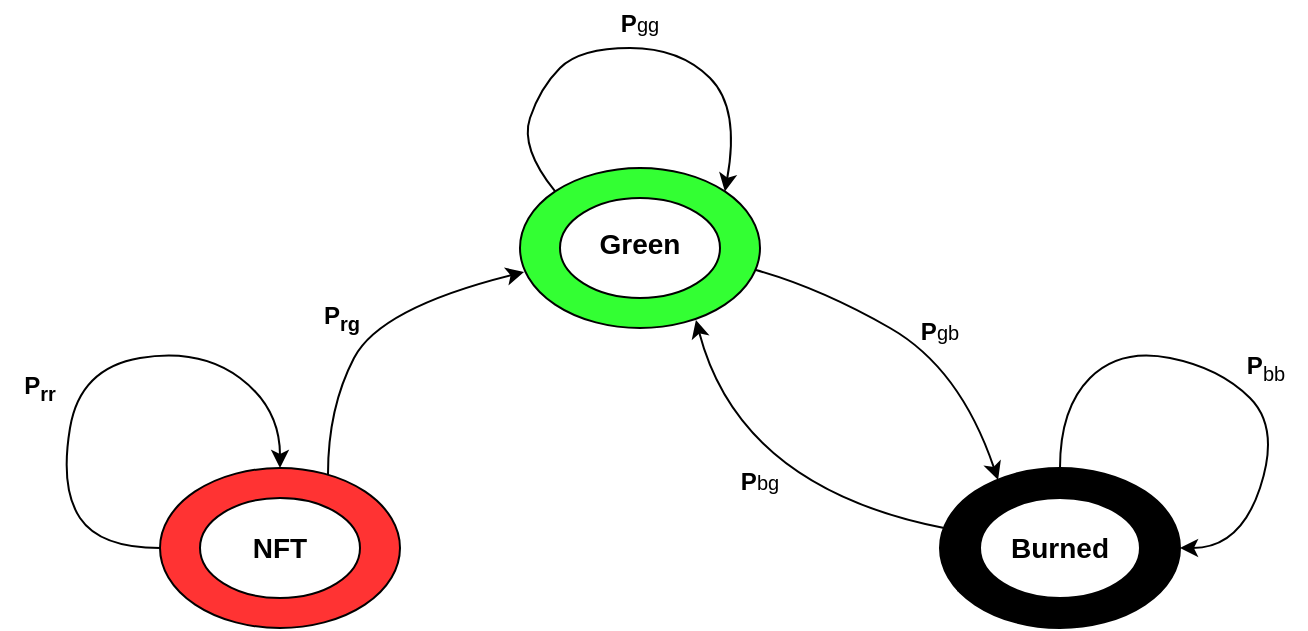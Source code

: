 <mxfile version="14.9.2" type="device"><diagram id="GoRhRebgQNgJEj7Xb7bw" name="Page-1"><mxGraphModel dx="720" dy="920" grid="1" gridSize="10" guides="1" tooltips="1" connect="1" arrows="1" fold="1" page="1" pageScale="1" pageWidth="850" pageHeight="1100" math="0" shadow="0"><root><mxCell id="0"/><mxCell id="1" parent="0"/><mxCell id="ZwLs1i2Hx18-scl5sQm1-1" value="" style="ellipse;whiteSpace=wrap;html=1;fillColor=#33FF33;" parent="1" vertex="1"><mxGeometry x="360" y="130" width="120" height="80" as="geometry"/></mxCell><mxCell id="ZwLs1i2Hx18-scl5sQm1-2" value="" style="ellipse;whiteSpace=wrap;html=1;fillColor=#FF3333;" parent="1" vertex="1"><mxGeometry x="180" y="280" width="120" height="80" as="geometry"/></mxCell><mxCell id="ZwLs1i2Hx18-scl5sQm1-6" value="" style="ellipse;whiteSpace=wrap;html=1;fillColor=#000000;" parent="1" vertex="1"><mxGeometry x="570" y="280" width="120" height="80" as="geometry"/></mxCell><mxCell id="ZwLs1i2Hx18-scl5sQm1-8" value="" style="curved=1;endArrow=classic;html=1;exitX=0;exitY=0;exitDx=0;exitDy=0;entryX=1;entryY=0;entryDx=0;entryDy=0;" parent="1" source="ZwLs1i2Hx18-scl5sQm1-1" target="ZwLs1i2Hx18-scl5sQm1-1" edge="1"><mxGeometry width="50" height="50" relative="1" as="geometry"><mxPoint x="330" y="160" as="sourcePoint"/><mxPoint x="470" y="140" as="targetPoint"/><Array as="points"><mxPoint x="360" y="120"/><mxPoint x="370" y="90"/><mxPoint x="390" y="70"/><mxPoint x="440" y="70"/><mxPoint x="470" y="100"/></Array></mxGeometry></mxCell><mxCell id="ZwLs1i2Hx18-scl5sQm1-9" value="" style="curved=1;endArrow=classic;html=1;exitX=0;exitY=0.5;exitDx=0;exitDy=0;" parent="1" source="ZwLs1i2Hx18-scl5sQm1-2" edge="1"><mxGeometry width="50" height="50" relative="1" as="geometry"><mxPoint x="180" y="340" as="sourcePoint"/><mxPoint x="240" y="280" as="targetPoint"/><Array as="points"><mxPoint x="150" y="320"/><mxPoint x="130" y="290"/><mxPoint x="140" y="230"/><mxPoint x="200" y="220"/><mxPoint x="240" y="250"/></Array></mxGeometry></mxCell><mxCell id="ZwLs1i2Hx18-scl5sQm1-10" value="" style="curved=1;endArrow=classic;html=1;exitX=0.5;exitY=0;exitDx=0;exitDy=0;entryX=1;entryY=0.5;entryDx=0;entryDy=0;" parent="1" source="ZwLs1i2Hx18-scl5sQm1-6" target="ZwLs1i2Hx18-scl5sQm1-6" edge="1"><mxGeometry width="50" height="50" relative="1" as="geometry"><mxPoint x="610" y="260" as="sourcePoint"/><mxPoint x="740" y="300" as="targetPoint"/><Array as="points"><mxPoint x="630" y="250"/><mxPoint x="660" y="220"/><mxPoint x="710" y="230"/><mxPoint x="740" y="260"/><mxPoint x="720" y="320"/></Array></mxGeometry></mxCell><mxCell id="ZwLs1i2Hx18-scl5sQm1-11" value="" style="curved=1;endArrow=classic;html=1;exitX=0.7;exitY=0.038;exitDx=0;exitDy=0;exitPerimeter=0;entryX=0.017;entryY=0.65;entryDx=0;entryDy=0;entryPerimeter=0;" parent="1" source="ZwLs1i2Hx18-scl5sQm1-2" target="ZwLs1i2Hx18-scl5sQm1-1" edge="1"><mxGeometry width="50" height="50" relative="1" as="geometry"><mxPoint x="230" y="210" as="sourcePoint"/><mxPoint x="359" y="179" as="targetPoint"/><Array as="points"><mxPoint x="264" y="250"/><mxPoint x="290" y="200"/></Array></mxGeometry></mxCell><mxCell id="ZwLs1i2Hx18-scl5sQm1-14" value="" style="curved=1;endArrow=classic;html=1;exitX=0.983;exitY=0.638;exitDx=0;exitDy=0;entryX=0.242;entryY=0.075;entryDx=0;entryDy=0;entryPerimeter=0;exitPerimeter=0;" parent="1" source="ZwLs1i2Hx18-scl5sQm1-1" target="ZwLs1i2Hx18-scl5sQm1-6" edge="1"><mxGeometry width="50" height="50" relative="1" as="geometry"><mxPoint x="550" y="190" as="sourcePoint"/><mxPoint x="570" y="300" as="targetPoint"/><Array as="points"><mxPoint x="510" y="190"/><mxPoint x="580" y="230"/></Array></mxGeometry></mxCell><mxCell id="ZwLs1i2Hx18-scl5sQm1-16" value="" style="curved=1;endArrow=classic;html=1;exitX=0.017;exitY=0.375;exitDx=0;exitDy=0;exitPerimeter=0;entryX=0.733;entryY=0.95;entryDx=0;entryDy=0;entryPerimeter=0;" parent="1" source="ZwLs1i2Hx18-scl5sQm1-6" target="ZwLs1i2Hx18-scl5sQm1-1" edge="1"><mxGeometry width="50" height="50" relative="1" as="geometry"><mxPoint x="550" y="320" as="sourcePoint"/><mxPoint x="446" y="200" as="targetPoint"/><Array as="points"><mxPoint x="470" y="290"/></Array></mxGeometry></mxCell><mxCell id="ZwLs1i2Hx18-scl5sQm1-18" value="" style="ellipse;whiteSpace=wrap;html=1;fillColor=#FFFFFF;" parent="1" vertex="1"><mxGeometry x="200" y="295" width="80" height="50" as="geometry"/></mxCell><mxCell id="ZwLs1i2Hx18-scl5sQm1-19" value="" style="ellipse;whiteSpace=wrap;html=1;fillColor=#FFFFFF;" parent="1" vertex="1"><mxGeometry x="380" y="145" width="80" height="50" as="geometry"/></mxCell><mxCell id="ZwLs1i2Hx18-scl5sQm1-20" value="" style="ellipse;whiteSpace=wrap;html=1;fillColor=#FFFFFF;" parent="1" vertex="1"><mxGeometry x="590" y="295" width="80" height="50" as="geometry"/></mxCell><mxCell id="ZwLs1i2Hx18-scl5sQm1-23" value="&lt;b&gt;&lt;font style=&quot;font-size: 14px&quot;&gt;Green&lt;/font&gt;&lt;/b&gt;" style="text;html=1;strokeColor=none;fillColor=none;align=center;verticalAlign=middle;whiteSpace=wrap;rounded=0;" parent="1" vertex="1"><mxGeometry x="390" y="155" width="60" height="25" as="geometry"/></mxCell><mxCell id="ZwLs1i2Hx18-scl5sQm1-24" value="&lt;span style=&quot;font-size: 14px&quot;&gt;&lt;b&gt;NFT&lt;/b&gt;&lt;/span&gt;" style="text;html=1;strokeColor=none;fillColor=none;align=center;verticalAlign=middle;whiteSpace=wrap;rounded=0;" parent="1" vertex="1"><mxGeometry x="210" y="307.5" width="60" height="25" as="geometry"/></mxCell><mxCell id="ZwLs1i2Hx18-scl5sQm1-25" value="&lt;span style=&quot;font-size: 14px&quot;&gt;&lt;b&gt;Burned&lt;/b&gt;&lt;/span&gt;" style="text;html=1;strokeColor=none;fillColor=none;align=center;verticalAlign=middle;whiteSpace=wrap;rounded=0;" parent="1" vertex="1"><mxGeometry x="600" y="307.5" width="60" height="25" as="geometry"/></mxCell><mxCell id="ZwLs1i2Hx18-scl5sQm1-27" value="&lt;sub&gt;&lt;span style=&quot;font-size: 12px&quot;&gt;&lt;b&gt;P&lt;/b&gt;&lt;/span&gt;gg&lt;/sub&gt;" style="text;html=1;strokeColor=none;fillColor=none;align=center;verticalAlign=middle;whiteSpace=wrap;rounded=0;" parent="1" vertex="1"><mxGeometry x="400" y="46" width="40" height="20" as="geometry"/></mxCell><mxCell id="ZwLs1i2Hx18-scl5sQm1-29" value="&lt;b&gt;P&lt;/b&gt;&lt;sub&gt;bb&lt;/sub&gt;" style="text;html=1;strokeColor=none;fillColor=none;align=center;verticalAlign=middle;whiteSpace=wrap;rounded=0;" parent="1" vertex="1"><mxGeometry x="713" y="220" width="40" height="20" as="geometry"/></mxCell><mxCell id="ZwLs1i2Hx18-scl5sQm1-30" value="&lt;sub&gt;&lt;span style=&quot;font-size: 12px&quot;&gt;&lt;b&gt;P&lt;/b&gt;&lt;/span&gt;gb&lt;/sub&gt;" style="text;html=1;strokeColor=none;fillColor=none;align=center;verticalAlign=middle;whiteSpace=wrap;rounded=0;" parent="1" vertex="1"><mxGeometry x="550" y="200" width="40" height="20" as="geometry"/></mxCell><mxCell id="ZwLs1i2Hx18-scl5sQm1-31" value="&lt;b&gt;P&lt;sub&gt;rr&lt;/sub&gt;&lt;/b&gt;" style="text;html=1;strokeColor=none;fillColor=none;align=center;verticalAlign=middle;whiteSpace=wrap;rounded=0;" parent="1" vertex="1"><mxGeometry x="100" y="230" width="40" height="20" as="geometry"/></mxCell><mxCell id="ZwLs1i2Hx18-scl5sQm1-37" value="&lt;b&gt;P&lt;sub&gt;rg&lt;/sub&gt;&lt;/b&gt;" style="text;html=1;strokeColor=none;fillColor=none;align=center;verticalAlign=middle;whiteSpace=wrap;rounded=0;" parent="1" vertex="1"><mxGeometry x="251" y="195" width="40" height="20" as="geometry"/></mxCell><mxCell id="ZwLs1i2Hx18-scl5sQm1-39" value="&lt;sub&gt;&lt;span style=&quot;font-size: 12px&quot;&gt;&lt;b&gt;P&lt;/b&gt;&lt;/span&gt;bg&lt;/sub&gt;" style="text;html=1;strokeColor=none;fillColor=none;align=center;verticalAlign=middle;whiteSpace=wrap;rounded=0;" parent="1" vertex="1"><mxGeometry x="460" y="275" width="40" height="20" as="geometry"/></mxCell><mxCell id="1XehDHKRXccfxsco_IiT-4" style="edgeStyle=orthogonalEdgeStyle;rounded=0;orthogonalLoop=1;jettySize=auto;html=1;exitX=0;exitY=0.5;exitDx=0;exitDy=0;entryX=0.075;entryY=0.775;entryDx=0;entryDy=0;entryPerimeter=0;" parent="1" source="ZwLs1i2Hx18-scl5sQm1-6" target="ZwLs1i2Hx18-scl5sQm1-6" edge="1"><mxGeometry relative="1" as="geometry"/></mxCell></root></mxGraphModel></diagram></mxfile>